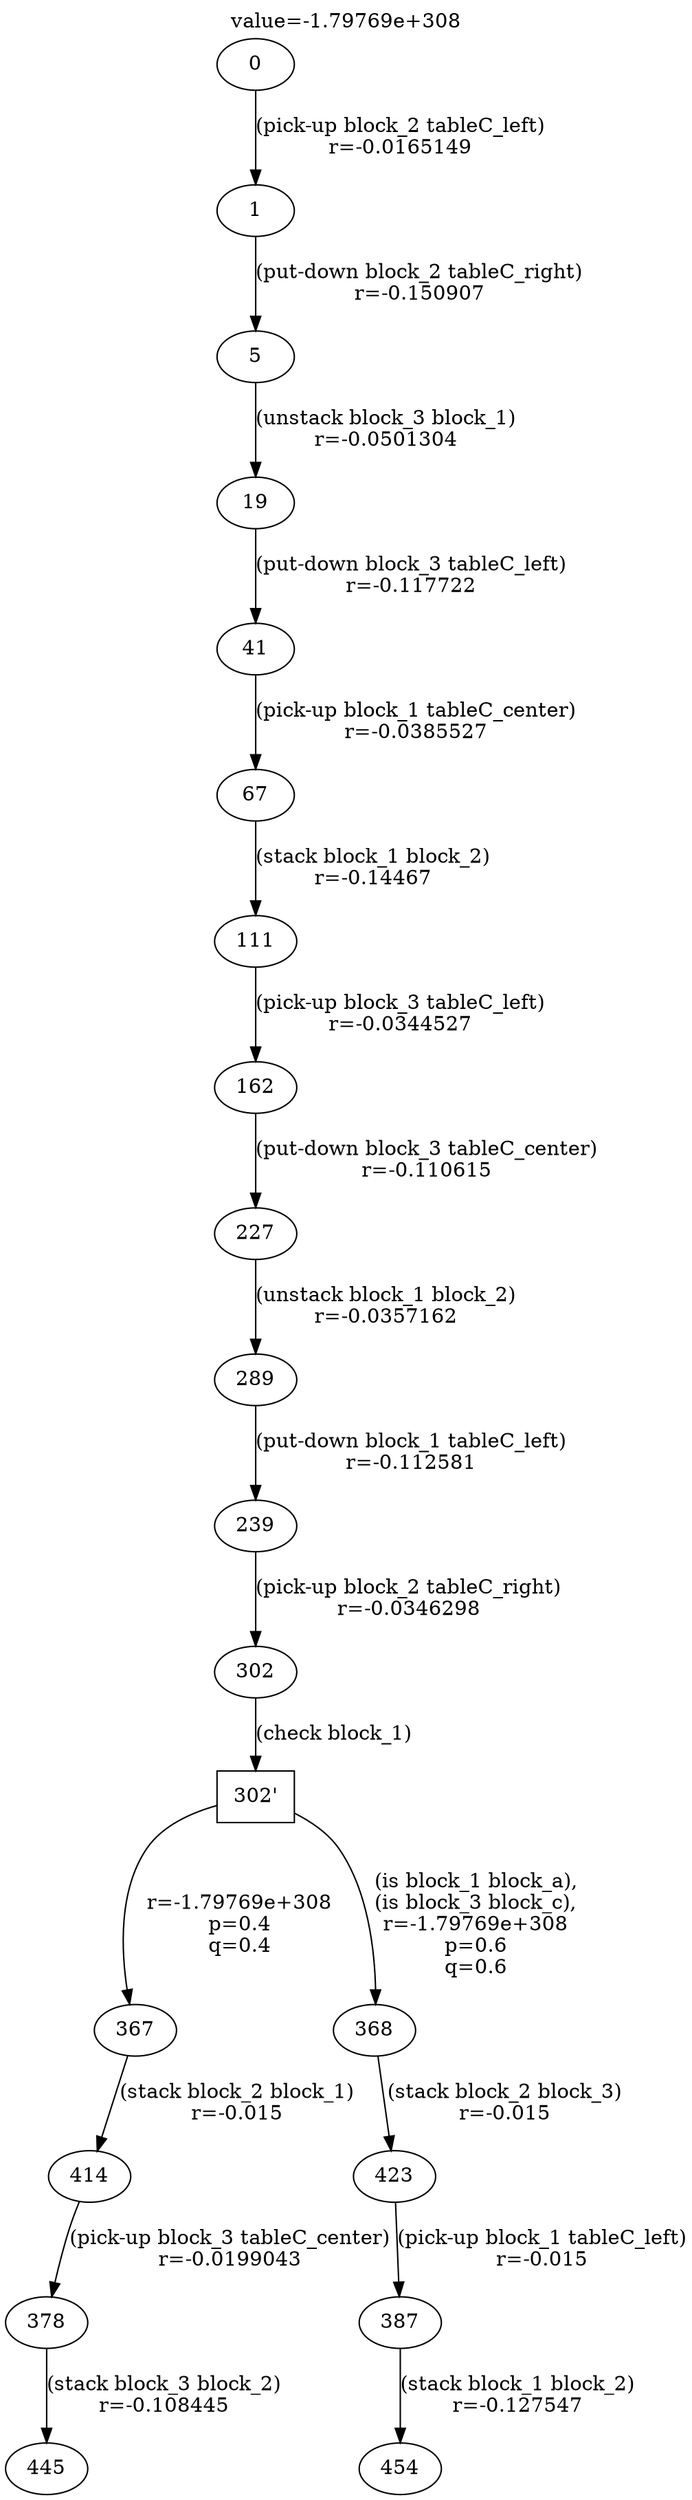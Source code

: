 digraph g{
label="value=-1.79769e+308"
labelloc=top
0->1 [ label="(pick-up block_2 tableC_left)
r=-0.0165149" ];
1->5 [ label="(put-down block_2 tableC_right)
r=-0.150907" ];
5->19 [ label="(unstack block_3 block_1)
r=-0.0501304" ];
19->41 [ label="(put-down block_3 tableC_left)
r=-0.117722" ];
41->67 [ label="(pick-up block_1 tableC_center)
r=-0.0385527" ];
67->111 [ label="(stack block_1 block_2)
r=-0.14467" ];
111->162 [ label="(pick-up block_3 tableC_left)
r=-0.0344527" ];
162->227 [ label="(put-down block_3 tableC_center)
r=-0.110615" ];
227->289 [ label="(unstack block_1 block_2)
r=-0.0357162" ];
289->239 [ label="(put-down block_1 tableC_left)
r=-0.112581" ];
239->302 [ label="(pick-up block_2 tableC_right)
r=-0.0346298" ];
"302'" [ shape=box ] ;
302->"302'" [ label="(check block_1)" ];
"302'"->367 [ label="
r=-1.79769e+308
p=0.4
q=0.4" ];
367->414 [ label="(stack block_2 block_1)
r=-0.015" ];
414->378 [ label="(pick-up block_3 tableC_center)
r=-0.0199043" ];
378->445 [ label="(stack block_3 block_2)
r=-0.108445" ];
"302'"->368 [ label="
(is block_1 block_a),
(is block_3 block_c),
r=-1.79769e+308
p=0.6
q=0.6" ];
368->423 [ label="(stack block_2 block_3)
r=-0.015" ];
423->387 [ label="(pick-up block_1 tableC_left)
r=-0.015" ];
387->454 [ label="(stack block_1 block_2)
r=-0.127547" ];
}
